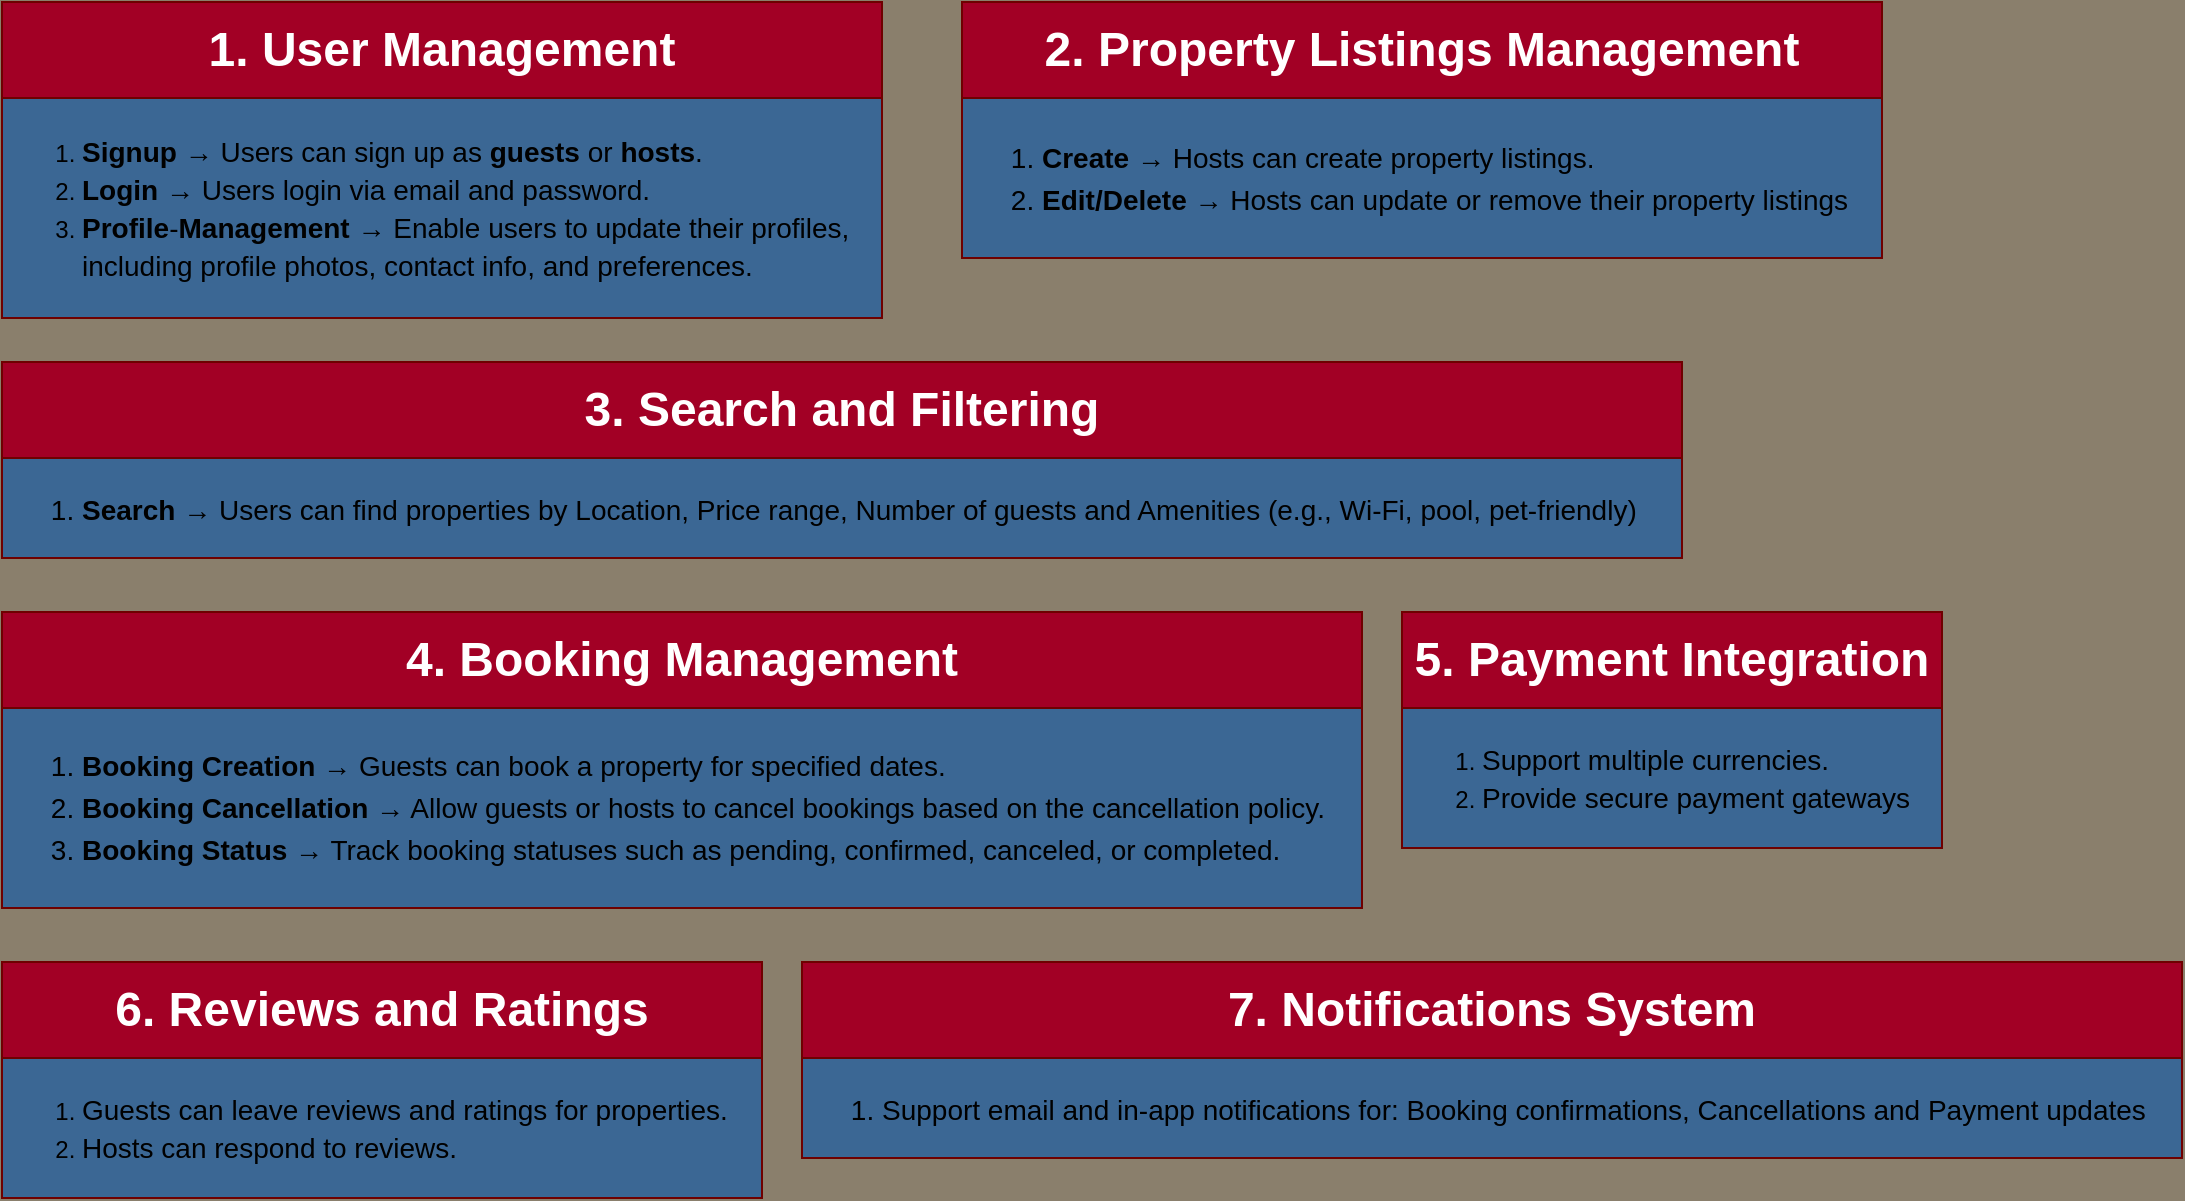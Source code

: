 <mxfile version="24.7.17">
  <diagram name="Page-1" id="XTwGfuPpkrDzUFqua_cQ">
    <mxGraphModel dx="2120" dy="957" grid="1" gridSize="10" guides="1" tooltips="1" connect="1" arrows="1" fold="1" page="1" pageScale="1" pageWidth="850" pageHeight="1100" background="#8A7F6C" math="0" shadow="0">
      <root>
        <mxCell id="0" />
        <mxCell id="1" parent="0" />
        <mxCell id="vKcmL4rBC40TlHLLyq11-2" value="&lt;font style=&quot;font-size: 24px;&quot;&gt;1. User Management&lt;/font&gt;" style="swimlane;whiteSpace=wrap;html=1;fillColor=#a20025;strokeColor=#6F0000;startSize=48;fontColor=#ffffff;gradientColor=none;swimlaneFillColor=#3B6794;absoluteArcSize=0;container=1;fontSize=24;align=center;spacing=0;" vertex="1" parent="1">
          <mxGeometry width="440" height="158" as="geometry">
            <mxRectangle x="140" y="170" width="260" height="48" as="alternateBounds" />
          </mxGeometry>
        </mxCell>
        <mxCell id="vKcmL4rBC40TlHLLyq11-19" value="&lt;p style=&quot;line-height: 100%;&quot;&gt;&lt;/p&gt;&lt;ol style=&quot;line-height: 150%;&quot;&gt;&lt;li&gt;&lt;span style=&quot;background-color: initial; font-size: 14px;&quot;&gt;&lt;b&gt;Signup&lt;/b&gt; → Users can sign up as&amp;nbsp;&lt;/span&gt;&lt;strong style=&quot;background-color: initial; font-size: 14px;&quot;&gt;guests&lt;/strong&gt;&lt;span style=&quot;background-color: initial; font-size: 14px;&quot;&gt;&amp;nbsp;or&amp;nbsp;&lt;/span&gt;&lt;strong style=&quot;background-color: initial; font-size: 14px;&quot;&gt;hosts&lt;/strong&gt;&lt;span style=&quot;background-color: initial; font-size: 14px;&quot;&gt;.&lt;/span&gt;&lt;/li&gt;&lt;li&gt;&lt;b style=&quot;background-color: initial; font-size: 14px;&quot;&gt;Login &lt;/b&gt;&lt;span style=&quot;background-color: initial; font-size: 14px;&quot;&gt;→ Users login via email and password.&lt;/span&gt;&lt;/li&gt;&lt;li&gt;&lt;b style=&quot;background-color: initial; font-size: 14px;&quot;&gt;Profile&lt;/b&gt;&lt;span style=&quot;background-color: initial; font-size: 14px;&quot;&gt;-&lt;/span&gt;&lt;b style=&quot;background-color: initial; font-size: 14px;&quot;&gt;Management &lt;/b&gt;&lt;span style=&quot;background-color: initial;&quot;&gt;&lt;span style=&quot;font-size: 14px;&quot;&gt;→ Enable users to update their profiles,&lt;br&gt;&lt;/span&gt;&lt;/span&gt;&lt;font style=&quot;font-size: 14px;&quot;&gt;including profile photos, contact info, and preferences.&lt;/font&gt;&lt;/li&gt;&lt;/ol&gt;&lt;span style=&quot;background-color: initial;&quot;&gt;&lt;span style=&quot;font-size: 14px;&quot;&gt;&lt;/span&gt;&lt;/span&gt;&lt;p&gt;&lt;/p&gt;" style="text;html=1;align=left;verticalAlign=middle;resizable=0;points=[];autosize=1;strokeColor=none;fillColor=none;fontFamily=Helvetica;fontSize=12;fontColor=default;spacing=0;spacingTop=0;" vertex="1" parent="vKcmL4rBC40TlHLLyq11-2">
          <mxGeometry y="48" width="440" height="110" as="geometry" />
        </mxCell>
        <mxCell id="vKcmL4rBC40TlHLLyq11-20" value="2.&amp;nbsp;Property Listings Management" style="swimlane;whiteSpace=wrap;html=1;fillColor=#a20025;strokeColor=#6F0000;startSize=48;fontColor=#ffffff;gradientColor=none;swimlaneFillColor=#3B6794;absoluteArcSize=0;container=1;fontSize=24;" vertex="1" parent="1">
          <mxGeometry x="480" width="460" height="128" as="geometry">
            <mxRectangle x="140" y="170" width="260" height="48" as="alternateBounds" />
          </mxGeometry>
        </mxCell>
        <mxCell id="vKcmL4rBC40TlHLLyq11-21" value="&lt;div style=&quot;line-height: 150%; font-size: 14px;&quot;&gt;&lt;p style=&quot;line-height: 150%;&quot;&gt;&lt;/p&gt;&lt;ol&gt;&lt;li&gt;&lt;span style=&quot;background-color: initial;&quot;&gt;&lt;b&gt;Create &lt;/b&gt;→ Hosts can create property listings.&lt;/span&gt;&lt;/li&gt;&lt;li&gt;&lt;span style=&quot;background-color: initial;&quot;&gt;&lt;b&gt;Edit/Delete&lt;/b&gt; → Hosts can update or remove their property listings&lt;/span&gt;&lt;/li&gt;&lt;/ol&gt;&lt;p&gt;&lt;/p&gt;&lt;/div&gt;" style="text;html=1;align=left;verticalAlign=middle;resizable=0;points=[];autosize=1;strokeColor=none;fillColor=none;fontFamily=Helvetica;fontSize=12;fontColor=default;spacing=0;" vertex="1" parent="vKcmL4rBC40TlHLLyq11-20">
          <mxGeometry y="48" width="460" height="80" as="geometry" />
        </mxCell>
        <mxCell id="vKcmL4rBC40TlHLLyq11-22" value="3.&amp;nbsp;Search and Filtering" style="swimlane;whiteSpace=wrap;html=1;fillColor=#a20025;strokeColor=#6F0000;startSize=48;fontColor=#ffffff;gradientColor=none;swimlaneFillColor=#3B6794;absoluteArcSize=0;container=1;fontSize=24;" vertex="1" parent="1">
          <mxGeometry y="180" width="840" height="98" as="geometry">
            <mxRectangle x="140" y="170" width="260" height="48" as="alternateBounds" />
          </mxGeometry>
        </mxCell>
        <mxCell id="vKcmL4rBC40TlHLLyq11-23" value="&lt;div style=&quot;line-height: 150%;&quot;&gt;&lt;ol style=&quot;line-height: 150%;&quot;&gt;&lt;li style=&quot;font-size: 14px;&quot;&gt;&lt;b&gt;Search &lt;/b&gt;→ Users can find properties by Location, Price range, Number of guests and Amenities (e.g., Wi-Fi, pool, pet-friendly)&lt;/li&gt;&lt;/ol&gt;&lt;/div&gt;" style="text;html=1;align=left;verticalAlign=middle;resizable=0;points=[];autosize=1;strokeColor=none;fillColor=none;fontFamily=Helvetica;fontSize=12;fontColor=default;spacing=0;" vertex="1" parent="vKcmL4rBC40TlHLLyq11-22">
          <mxGeometry y="48" width="840" height="50" as="geometry" />
        </mxCell>
        <mxCell id="vKcmL4rBC40TlHLLyq11-24" value="4.&amp;nbsp;Booking Management" style="swimlane;whiteSpace=wrap;html=1;fillColor=#a20025;strokeColor=#6F0000;startSize=48;fontColor=#ffffff;gradientColor=none;swimlaneFillColor=#3B6794;absoluteArcSize=0;container=1;fontSize=24;" vertex="1" parent="1">
          <mxGeometry y="305" width="680" height="148" as="geometry">
            <mxRectangle x="140" y="170" width="260" height="48" as="alternateBounds" />
          </mxGeometry>
        </mxCell>
        <mxCell id="vKcmL4rBC40TlHLLyq11-25" value="&lt;div style=&quot;line-height: 150%; font-size: 14px;&quot;&gt;&lt;p style=&quot;line-height: 150%;&quot;&gt;&lt;/p&gt;&lt;ol&gt;&lt;li&gt;&lt;span style=&quot;background-color: initial;&quot;&gt;&lt;b&gt;Booking Creation&lt;/b&gt; → Guests can book a property for specified dates.&lt;/span&gt;&lt;/li&gt;&lt;li&gt;&lt;span style=&quot;background-color: initial;&quot;&gt;&lt;b&gt;Booking Cancellation&lt;/b&gt; → Allow guests or hosts to cancel bookings based on the cancellation policy.&lt;/span&gt;&lt;/li&gt;&lt;li&gt;&lt;span style=&quot;background-color: initial;&quot;&gt;&lt;b&gt;Booking Status&lt;/b&gt; → Track booking statuses such as pending, confirmed, canceled, or completed.&lt;/span&gt;&lt;/li&gt;&lt;/ol&gt;&lt;p&gt;&lt;/p&gt;&lt;/div&gt;" style="text;html=1;align=left;verticalAlign=middle;resizable=0;points=[];autosize=1;strokeColor=none;fillColor=none;fontFamily=Helvetica;fontSize=12;fontColor=default;spacing=0;" vertex="1" parent="vKcmL4rBC40TlHLLyq11-24">
          <mxGeometry y="48" width="680" height="100" as="geometry" />
        </mxCell>
        <mxCell id="vKcmL4rBC40TlHLLyq11-26" value="5.&amp;nbsp;Payment Integration" style="swimlane;whiteSpace=wrap;html=1;fillColor=#a20025;strokeColor=#6F0000;startSize=48;fontColor=#ffffff;gradientColor=none;swimlaneFillColor=#3B6794;absoluteArcSize=0;container=1;fontSize=24;" vertex="1" parent="1">
          <mxGeometry x="700" y="305" width="270" height="118" as="geometry">
            <mxRectangle x="140" y="170" width="260" height="48" as="alternateBounds" />
          </mxGeometry>
        </mxCell>
        <mxCell id="vKcmL4rBC40TlHLLyq11-27" value="&lt;div style=&quot;line-height: 150%;&quot;&gt;&lt;ol style=&quot;line-height: 150%;&quot;&gt;&lt;li&gt;&lt;span style=&quot;font-size: 14px; background-color: initial;&quot;&gt;Support multiple currencies.&lt;/span&gt;&lt;/li&gt;&lt;li&gt;&lt;span style=&quot;background-color: initial; font-size: 14px;&quot;&gt;Provide secure payment gateways&lt;/span&gt;&lt;/li&gt;&lt;/ol&gt;&lt;/div&gt;" style="text;html=1;align=left;verticalAlign=middle;resizable=0;points=[];autosize=1;strokeColor=none;fillColor=none;fontFamily=Helvetica;fontSize=12;fontColor=default;spacing=0;" vertex="1" parent="vKcmL4rBC40TlHLLyq11-26">
          <mxGeometry y="48" width="270" height="70" as="geometry" />
        </mxCell>
        <mxCell id="vKcmL4rBC40TlHLLyq11-28" value="6.&amp;nbsp;Reviews and Ratings" style="swimlane;whiteSpace=wrap;html=1;fillColor=#a20025;strokeColor=#6F0000;startSize=48;fontColor=#ffffff;gradientColor=none;swimlaneFillColor=#3B6794;absoluteArcSize=0;container=1;fontSize=24;" vertex="1" parent="1">
          <mxGeometry y="480" width="380" height="118" as="geometry">
            <mxRectangle x="140" y="170" width="260" height="48" as="alternateBounds" />
          </mxGeometry>
        </mxCell>
        <mxCell id="vKcmL4rBC40TlHLLyq11-29" value="&lt;div style=&quot;line-height: 150%;&quot;&gt;&lt;ol style=&quot;line-height: 150%;&quot;&gt;&lt;li&gt;&lt;span style=&quot;font-size: 14px; background-color: initial;&quot;&gt;Guests can leave reviews and ratings for properties.&lt;/span&gt;&lt;/li&gt;&lt;li&gt;&lt;span style=&quot;background-color: initial; font-size: 14px;&quot;&gt;Hosts can respond to reviews.&lt;/span&gt;&lt;/li&gt;&lt;/ol&gt;&lt;/div&gt;" style="text;html=1;align=left;verticalAlign=middle;resizable=0;points=[];autosize=1;strokeColor=none;fillColor=none;fontFamily=Helvetica;fontSize=12;fontColor=default;spacing=0;" vertex="1" parent="vKcmL4rBC40TlHLLyq11-28">
          <mxGeometry y="48" width="380" height="70" as="geometry" />
        </mxCell>
        <mxCell id="vKcmL4rBC40TlHLLyq11-30" value="7.&amp;nbsp;Notifications System" style="swimlane;whiteSpace=wrap;html=1;fillColor=#a20025;strokeColor=#6F0000;startSize=48;fontColor=#ffffff;gradientColor=none;swimlaneFillColor=#3B6794;absoluteArcSize=0;container=1;fontSize=24;" vertex="1" parent="1">
          <mxGeometry x="400" y="480" width="690" height="98" as="geometry">
            <mxRectangle x="140" y="170" width="260" height="48" as="alternateBounds" />
          </mxGeometry>
        </mxCell>
        <mxCell id="vKcmL4rBC40TlHLLyq11-31" value="&lt;div style=&quot;line-height: 150%;&quot;&gt;&lt;ol style=&quot;line-height: 150%;&quot;&gt;&lt;li style=&quot;font-size: 14px;&quot;&gt;Support email and in-app notifications for: Booking confirmations, Cancellations and Payment updates&lt;br&gt;&lt;/li&gt;&lt;/ol&gt;&lt;/div&gt;" style="text;html=1;align=left;verticalAlign=middle;resizable=0;points=[];autosize=1;strokeColor=none;fillColor=none;fontFamily=Helvetica;fontSize=12;fontColor=default;spacing=0;" vertex="1" parent="vKcmL4rBC40TlHLLyq11-30">
          <mxGeometry y="48" width="690" height="50" as="geometry" />
        </mxCell>
      </root>
    </mxGraphModel>
  </diagram>
</mxfile>
